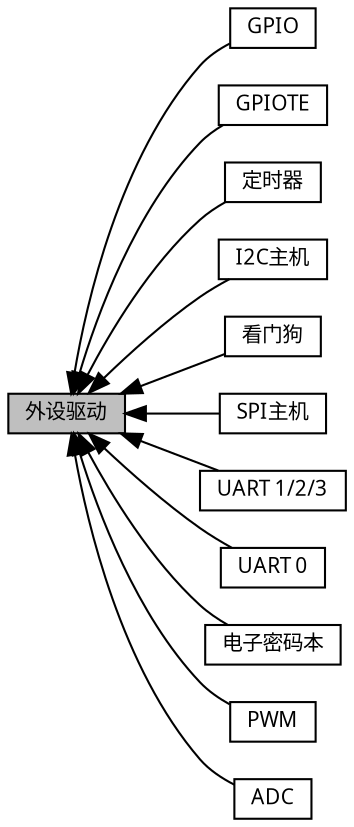 digraph "外设驱动"
{
  edge [fontname="黑体",fontsize="10",labelfontname="黑体",labelfontsize="10"];
  node [fontname="黑体",fontsize="10",shape=box];
  rankdir=LR;
  Node1 [label="GPIO",height=0.2,width=0.4,color="black", fillcolor="white", style="filled",URL="$group__mwv__if__gpio.html",tooltip=" "];
  Node2 [label="GPIOTE",height=0.2,width=0.4,color="black", fillcolor="white", style="filled",URL="$group__mwv__if__gpiote.html",tooltip=" "];
  Node0 [label="外设驱动",height=0.2,width=0.4,color="black", fillcolor="grey75", style="filled", fontcolor="black",tooltip="提供基本的硬件操作服务，例如串口、定时器、模数转换"];
  Node9 [label="定时器",height=0.2,width=0.4,color="black", fillcolor="white", style="filled",URL="$group__mwv__if__timer.html",tooltip=" "];
  Node5 [label="I2C主机",height=0.2,width=0.4,color="black", fillcolor="white", style="filled",URL="$group__mwv__if__i2s__m.html",tooltip=" "];
  Node10 [label="看门狗",height=0.2,width=0.4,color="black", fillcolor="white", style="filled",URL="$group__mwv__if__wdt.html",tooltip=" "];
  Node6 [label="SPI主机",height=0.2,width=0.4,color="black", fillcolor="white", style="filled",URL="$group__mwv__if__spi__master.html",tooltip=" "];
  Node8 [label="UART 1/2/3",height=0.2,width=0.4,color="black", fillcolor="white", style="filled",URL="$group__mwv__if__uart__ex.html",tooltip=" "];
  Node7 [label="UART 0",height=0.2,width=0.4,color="black", fillcolor="white", style="filled",URL="$group__mwv__if__uart.html",tooltip=" "];
  Node11 [label="电子密码本",height=0.2,width=0.4,color="black", fillcolor="white", style="filled",URL="$group__mwv__if__ecb.html",tooltip=" "];
  Node4 [label="PWM",height=0.2,width=0.4,color="black", fillcolor="white", style="filled",URL="$group__mwv__if__pwm.html",tooltip=" "];
  Node3 [label="ADC",height=0.2,width=0.4,color="black", fillcolor="white", style="filled",URL="$group__mwv__if__adc.html",tooltip=" "];
  Node0->Node1 [shape=plaintext, dir="back", style="solid"];
  Node0->Node2 [shape=plaintext, dir="back", style="solid"];
  Node0->Node3 [shape=plaintext, dir="back", style="solid"];
  Node0->Node4 [shape=plaintext, dir="back", style="solid"];
  Node0->Node5 [shape=plaintext, dir="back", style="solid"];
  Node0->Node6 [shape=plaintext, dir="back", style="solid"];
  Node0->Node7 [shape=plaintext, dir="back", style="solid"];
  Node0->Node8 [shape=plaintext, dir="back", style="solid"];
  Node0->Node9 [shape=plaintext, dir="back", style="solid"];
  Node0->Node10 [shape=plaintext, dir="back", style="solid"];
  Node0->Node11 [shape=plaintext, dir="back", style="solid"];
}
